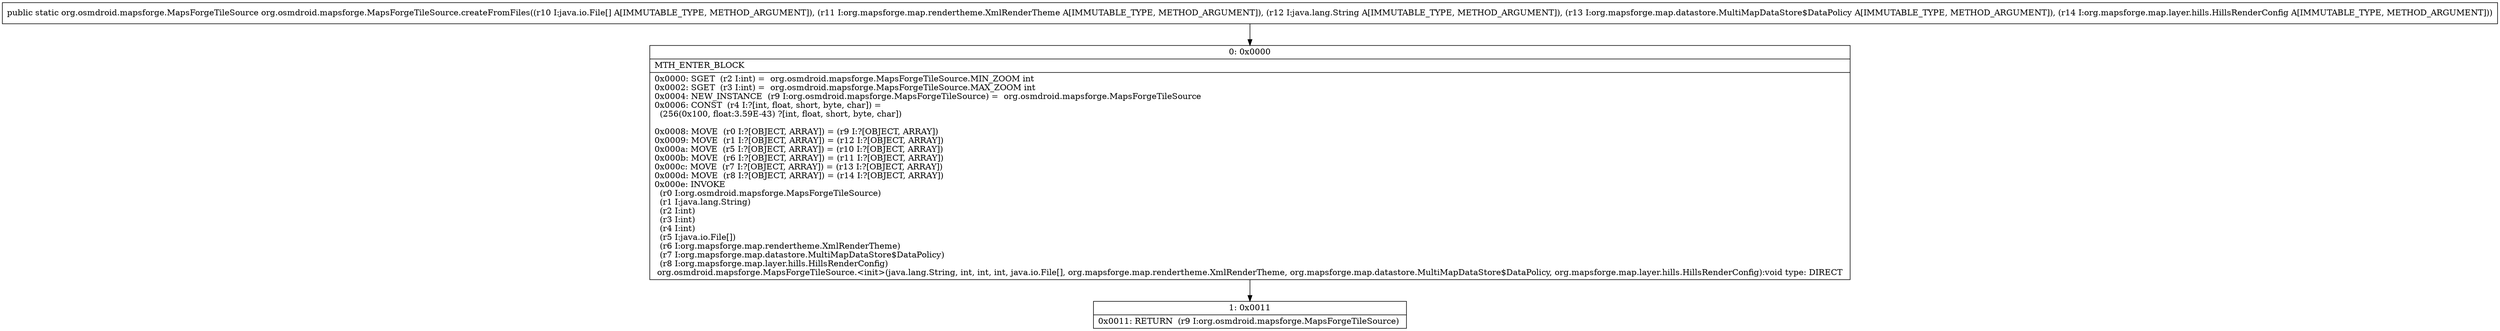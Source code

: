 digraph "CFG fororg.osmdroid.mapsforge.MapsForgeTileSource.createFromFiles([Ljava\/io\/File;Lorg\/mapsforge\/map\/rendertheme\/XmlRenderTheme;Ljava\/lang\/String;Lorg\/mapsforge\/map\/datastore\/MultiMapDataStore$DataPolicy;Lorg\/mapsforge\/map\/layer\/hills\/HillsRenderConfig;)Lorg\/osmdroid\/mapsforge\/MapsForgeTileSource;" {
Node_0 [shape=record,label="{0\:\ 0x0000|MTH_ENTER_BLOCK\l|0x0000: SGET  (r2 I:int) =  org.osmdroid.mapsforge.MapsForgeTileSource.MIN_ZOOM int \l0x0002: SGET  (r3 I:int) =  org.osmdroid.mapsforge.MapsForgeTileSource.MAX_ZOOM int \l0x0004: NEW_INSTANCE  (r9 I:org.osmdroid.mapsforge.MapsForgeTileSource) =  org.osmdroid.mapsforge.MapsForgeTileSource \l0x0006: CONST  (r4 I:?[int, float, short, byte, char]) = \l  (256(0x100, float:3.59E\-43) ?[int, float, short, byte, char])\l \l0x0008: MOVE  (r0 I:?[OBJECT, ARRAY]) = (r9 I:?[OBJECT, ARRAY]) \l0x0009: MOVE  (r1 I:?[OBJECT, ARRAY]) = (r12 I:?[OBJECT, ARRAY]) \l0x000a: MOVE  (r5 I:?[OBJECT, ARRAY]) = (r10 I:?[OBJECT, ARRAY]) \l0x000b: MOVE  (r6 I:?[OBJECT, ARRAY]) = (r11 I:?[OBJECT, ARRAY]) \l0x000c: MOVE  (r7 I:?[OBJECT, ARRAY]) = (r13 I:?[OBJECT, ARRAY]) \l0x000d: MOVE  (r8 I:?[OBJECT, ARRAY]) = (r14 I:?[OBJECT, ARRAY]) \l0x000e: INVOKE  \l  (r0 I:org.osmdroid.mapsforge.MapsForgeTileSource)\l  (r1 I:java.lang.String)\l  (r2 I:int)\l  (r3 I:int)\l  (r4 I:int)\l  (r5 I:java.io.File[])\l  (r6 I:org.mapsforge.map.rendertheme.XmlRenderTheme)\l  (r7 I:org.mapsforge.map.datastore.MultiMapDataStore$DataPolicy)\l  (r8 I:org.mapsforge.map.layer.hills.HillsRenderConfig)\l org.osmdroid.mapsforge.MapsForgeTileSource.\<init\>(java.lang.String, int, int, int, java.io.File[], org.mapsforge.map.rendertheme.XmlRenderTheme, org.mapsforge.map.datastore.MultiMapDataStore$DataPolicy, org.mapsforge.map.layer.hills.HillsRenderConfig):void type: DIRECT \l}"];
Node_1 [shape=record,label="{1\:\ 0x0011|0x0011: RETURN  (r9 I:org.osmdroid.mapsforge.MapsForgeTileSource) \l}"];
MethodNode[shape=record,label="{public static org.osmdroid.mapsforge.MapsForgeTileSource org.osmdroid.mapsforge.MapsForgeTileSource.createFromFiles((r10 I:java.io.File[] A[IMMUTABLE_TYPE, METHOD_ARGUMENT]), (r11 I:org.mapsforge.map.rendertheme.XmlRenderTheme A[IMMUTABLE_TYPE, METHOD_ARGUMENT]), (r12 I:java.lang.String A[IMMUTABLE_TYPE, METHOD_ARGUMENT]), (r13 I:org.mapsforge.map.datastore.MultiMapDataStore$DataPolicy A[IMMUTABLE_TYPE, METHOD_ARGUMENT]), (r14 I:org.mapsforge.map.layer.hills.HillsRenderConfig A[IMMUTABLE_TYPE, METHOD_ARGUMENT])) }"];
MethodNode -> Node_0;
Node_0 -> Node_1;
}

